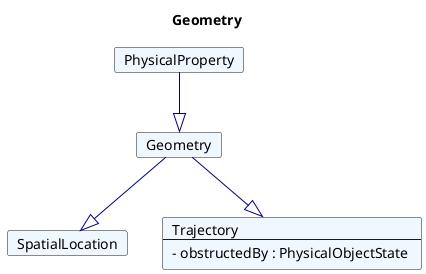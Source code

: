 @startuml
Title Geometry 

Card Geometry #F0F8FF [
Geometry
]
Card PhysicalProperty #F0F8FF [
PhysicalProperty
]
PhysicalProperty --|> Geometry  #00008B 
Card SpatialLocation #F0F8FF [
SpatialLocation
]
Geometry --|> SpatialLocation  #00008B 
Card Trajectory #F0F8FF [
Trajectory
----
- obstructedBy : PhysicalObjectState 
]
Geometry --|> Trajectory  #00008B 
@enduml